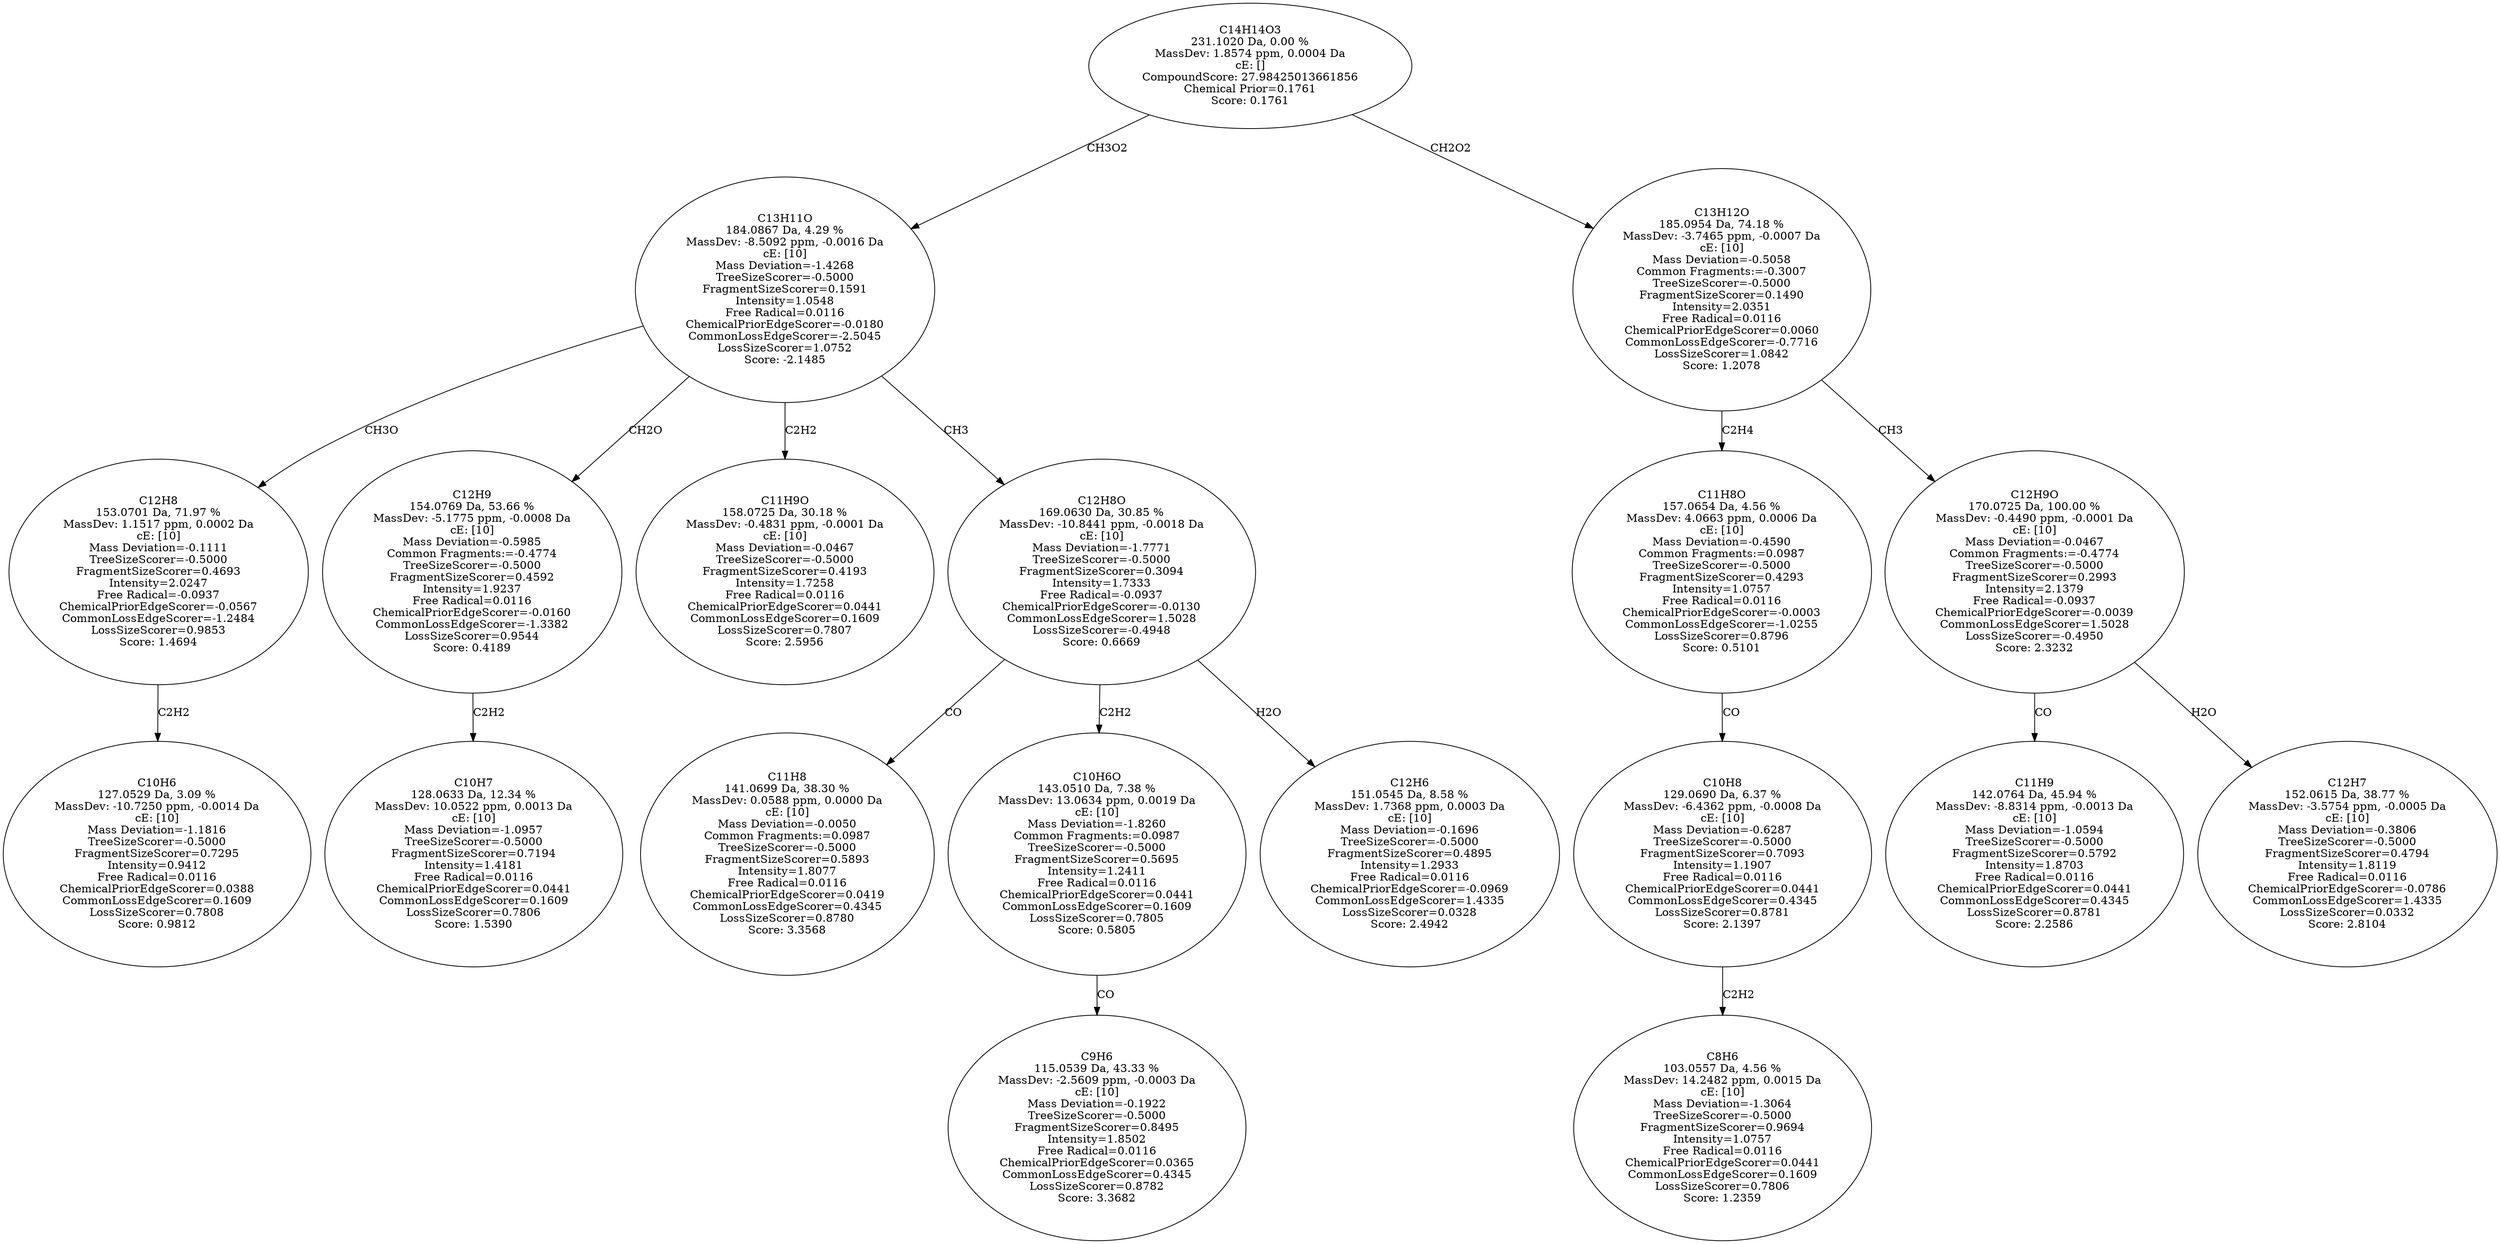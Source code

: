 strict digraph {
v1 [label="C10H6\n127.0529 Da, 3.09 %\nMassDev: -10.7250 ppm, -0.0014 Da\ncE: [10]\nMass Deviation=-1.1816\nTreeSizeScorer=-0.5000\nFragmentSizeScorer=0.7295\nIntensity=0.9412\nFree Radical=0.0116\nChemicalPriorEdgeScorer=0.0388\nCommonLossEdgeScorer=0.1609\nLossSizeScorer=0.7808\nScore: 0.9812"];
v2 [label="C12H8\n153.0701 Da, 71.97 %\nMassDev: 1.1517 ppm, 0.0002 Da\ncE: [10]\nMass Deviation=-0.1111\nTreeSizeScorer=-0.5000\nFragmentSizeScorer=0.4693\nIntensity=2.0247\nFree Radical=-0.0937\nChemicalPriorEdgeScorer=-0.0567\nCommonLossEdgeScorer=-1.2484\nLossSizeScorer=0.9853\nScore: 1.4694"];
v3 [label="C10H7\n128.0633 Da, 12.34 %\nMassDev: 10.0522 ppm, 0.0013 Da\ncE: [10]\nMass Deviation=-1.0957\nTreeSizeScorer=-0.5000\nFragmentSizeScorer=0.7194\nIntensity=1.4181\nFree Radical=0.0116\nChemicalPriorEdgeScorer=0.0441\nCommonLossEdgeScorer=0.1609\nLossSizeScorer=0.7806\nScore: 1.5390"];
v4 [label="C12H9\n154.0769 Da, 53.66 %\nMassDev: -5.1775 ppm, -0.0008 Da\ncE: [10]\nMass Deviation=-0.5985\nCommon Fragments:=-0.4774\nTreeSizeScorer=-0.5000\nFragmentSizeScorer=0.4592\nIntensity=1.9237\nFree Radical=0.0116\nChemicalPriorEdgeScorer=-0.0160\nCommonLossEdgeScorer=-1.3382\nLossSizeScorer=0.9544\nScore: 0.4189"];
v5 [label="C11H9O\n158.0725 Da, 30.18 %\nMassDev: -0.4831 ppm, -0.0001 Da\ncE: [10]\nMass Deviation=-0.0467\nTreeSizeScorer=-0.5000\nFragmentSizeScorer=0.4193\nIntensity=1.7258\nFree Radical=0.0116\nChemicalPriorEdgeScorer=0.0441\nCommonLossEdgeScorer=0.1609\nLossSizeScorer=0.7807\nScore: 2.5956"];
v6 [label="C11H8\n141.0699 Da, 38.30 %\nMassDev: 0.0588 ppm, 0.0000 Da\ncE: [10]\nMass Deviation=-0.0050\nCommon Fragments:=0.0987\nTreeSizeScorer=-0.5000\nFragmentSizeScorer=0.5893\nIntensity=1.8077\nFree Radical=0.0116\nChemicalPriorEdgeScorer=0.0419\nCommonLossEdgeScorer=0.4345\nLossSizeScorer=0.8780\nScore: 3.3568"];
v7 [label="C9H6\n115.0539 Da, 43.33 %\nMassDev: -2.5609 ppm, -0.0003 Da\ncE: [10]\nMass Deviation=-0.1922\nTreeSizeScorer=-0.5000\nFragmentSizeScorer=0.8495\nIntensity=1.8502\nFree Radical=0.0116\nChemicalPriorEdgeScorer=0.0365\nCommonLossEdgeScorer=0.4345\nLossSizeScorer=0.8782\nScore: 3.3682"];
v8 [label="C10H6O\n143.0510 Da, 7.38 %\nMassDev: 13.0634 ppm, 0.0019 Da\ncE: [10]\nMass Deviation=-1.8260\nCommon Fragments:=0.0987\nTreeSizeScorer=-0.5000\nFragmentSizeScorer=0.5695\nIntensity=1.2411\nFree Radical=0.0116\nChemicalPriorEdgeScorer=0.0441\nCommonLossEdgeScorer=0.1609\nLossSizeScorer=0.7805\nScore: 0.5805"];
v9 [label="C12H6\n151.0545 Da, 8.58 %\nMassDev: 1.7368 ppm, 0.0003 Da\ncE: [10]\nMass Deviation=-0.1696\nTreeSizeScorer=-0.5000\nFragmentSizeScorer=0.4895\nIntensity=1.2933\nFree Radical=0.0116\nChemicalPriorEdgeScorer=-0.0969\nCommonLossEdgeScorer=1.4335\nLossSizeScorer=0.0328\nScore: 2.4942"];
v10 [label="C12H8O\n169.0630 Da, 30.85 %\nMassDev: -10.8441 ppm, -0.0018 Da\ncE: [10]\nMass Deviation=-1.7771\nTreeSizeScorer=-0.5000\nFragmentSizeScorer=0.3094\nIntensity=1.7333\nFree Radical=-0.0937\nChemicalPriorEdgeScorer=-0.0130\nCommonLossEdgeScorer=1.5028\nLossSizeScorer=-0.4948\nScore: 0.6669"];
v11 [label="C13H11O\n184.0867 Da, 4.29 %\nMassDev: -8.5092 ppm, -0.0016 Da\ncE: [10]\nMass Deviation=-1.4268\nTreeSizeScorer=-0.5000\nFragmentSizeScorer=0.1591\nIntensity=1.0548\nFree Radical=0.0116\nChemicalPriorEdgeScorer=-0.0180\nCommonLossEdgeScorer=-2.5045\nLossSizeScorer=1.0752\nScore: -2.1485"];
v12 [label="C8H6\n103.0557 Da, 4.56 %\nMassDev: 14.2482 ppm, 0.0015 Da\ncE: [10]\nMass Deviation=-1.3064\nTreeSizeScorer=-0.5000\nFragmentSizeScorer=0.9694\nIntensity=1.0757\nFree Radical=0.0116\nChemicalPriorEdgeScorer=0.0441\nCommonLossEdgeScorer=0.1609\nLossSizeScorer=0.7806\nScore: 1.2359"];
v13 [label="C10H8\n129.0690 Da, 6.37 %\nMassDev: -6.4362 ppm, -0.0008 Da\ncE: [10]\nMass Deviation=-0.6287\nTreeSizeScorer=-0.5000\nFragmentSizeScorer=0.7093\nIntensity=1.1907\nFree Radical=0.0116\nChemicalPriorEdgeScorer=0.0441\nCommonLossEdgeScorer=0.4345\nLossSizeScorer=0.8781\nScore: 2.1397"];
v14 [label="C11H8O\n157.0654 Da, 4.56 %\nMassDev: 4.0663 ppm, 0.0006 Da\ncE: [10]\nMass Deviation=-0.4590\nCommon Fragments:=0.0987\nTreeSizeScorer=-0.5000\nFragmentSizeScorer=0.4293\nIntensity=1.0757\nFree Radical=0.0116\nChemicalPriorEdgeScorer=-0.0003\nCommonLossEdgeScorer=-1.0255\nLossSizeScorer=0.8796\nScore: 0.5101"];
v15 [label="C11H9\n142.0764 Da, 45.94 %\nMassDev: -8.8314 ppm, -0.0013 Da\ncE: [10]\nMass Deviation=-1.0594\nTreeSizeScorer=-0.5000\nFragmentSizeScorer=0.5792\nIntensity=1.8703\nFree Radical=0.0116\nChemicalPriorEdgeScorer=0.0441\nCommonLossEdgeScorer=0.4345\nLossSizeScorer=0.8781\nScore: 2.2586"];
v16 [label="C12H7\n152.0615 Da, 38.77 %\nMassDev: -3.5754 ppm, -0.0005 Da\ncE: [10]\nMass Deviation=-0.3806\nTreeSizeScorer=-0.5000\nFragmentSizeScorer=0.4794\nIntensity=1.8119\nFree Radical=0.0116\nChemicalPriorEdgeScorer=-0.0786\nCommonLossEdgeScorer=1.4335\nLossSizeScorer=0.0332\nScore: 2.8104"];
v17 [label="C12H9O\n170.0725 Da, 100.00 %\nMassDev: -0.4490 ppm, -0.0001 Da\ncE: [10]\nMass Deviation=-0.0467\nCommon Fragments:=-0.4774\nTreeSizeScorer=-0.5000\nFragmentSizeScorer=0.2993\nIntensity=2.1379\nFree Radical=-0.0937\nChemicalPriorEdgeScorer=-0.0039\nCommonLossEdgeScorer=1.5028\nLossSizeScorer=-0.4950\nScore: 2.3232"];
v18 [label="C13H12O\n185.0954 Da, 74.18 %\nMassDev: -3.7465 ppm, -0.0007 Da\ncE: [10]\nMass Deviation=-0.5058\nCommon Fragments:=-0.3007\nTreeSizeScorer=-0.5000\nFragmentSizeScorer=0.1490\nIntensity=2.0351\nFree Radical=0.0116\nChemicalPriorEdgeScorer=0.0060\nCommonLossEdgeScorer=-0.7716\nLossSizeScorer=1.0842\nScore: 1.2078"];
v19 [label="C14H14O3\n231.1020 Da, 0.00 %\nMassDev: 1.8574 ppm, 0.0004 Da\ncE: []\nCompoundScore: 27.98425013661856\nChemical Prior=0.1761\nScore: 0.1761"];
v2 -> v1 [label="C2H2"];
v11 -> v2 [label="CH3O"];
v4 -> v3 [label="C2H2"];
v11 -> v4 [label="CH2O"];
v11 -> v5 [label="C2H2"];
v10 -> v6 [label="CO"];
v8 -> v7 [label="CO"];
v10 -> v8 [label="C2H2"];
v10 -> v9 [label="H2O"];
v11 -> v10 [label="CH3"];
v19 -> v11 [label="CH3O2"];
v13 -> v12 [label="C2H2"];
v14 -> v13 [label="CO"];
v18 -> v14 [label="C2H4"];
v17 -> v15 [label="CO"];
v17 -> v16 [label="H2O"];
v18 -> v17 [label="CH3"];
v19 -> v18 [label="CH2O2"];
}